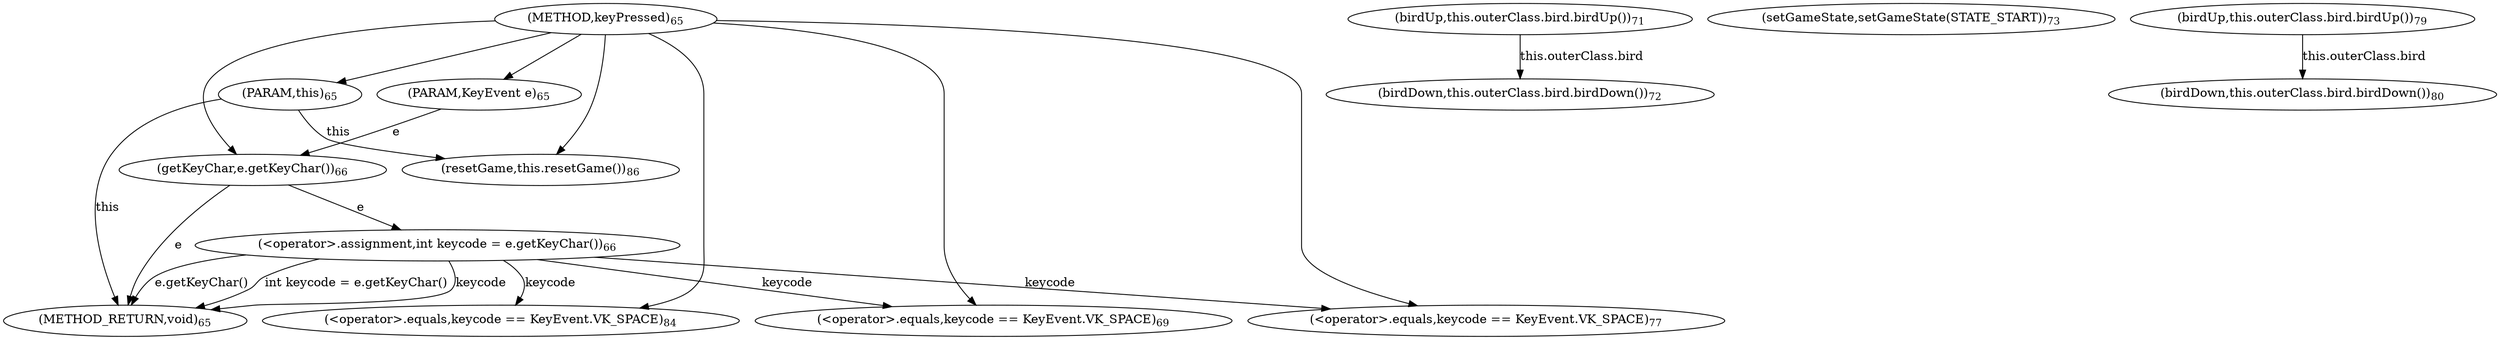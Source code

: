 digraph "keyPressed" {  
"687" [label = <(METHOD,keyPressed)<SUB>65</SUB>> ]
"777" [label = <(METHOD_RETURN,void)<SUB>65</SUB>> ]
"38" [label = <(PARAM,this)<SUB>65</SUB>> ]
"688" [label = <(PARAM,KeyEvent e)<SUB>65</SUB>> ]
"691" [label = <(&lt;operator&gt;.assignment,int keycode = e.getKeyChar())<SUB>66</SUB>> ]
"691" [label = <(&lt;operator&gt;.assignment,int keycode = e.getKeyChar())<SUB>66</SUB>> ]
"691" [label = <(&lt;operator&gt;.assignment,int keycode = e.getKeyChar())<SUB>66</SUB>> ]
"693" [label = <(getKeyChar,e.getKeyChar())<SUB>66</SUB>> ]
"709" [label = <(&lt;operator&gt;.equals,keycode == KeyEvent.VK_SPACE)<SUB>69</SUB>> ]
"741" [label = <(&lt;operator&gt;.equals,keycode == KeyEvent.VK_SPACE)<SUB>77</SUB>> ]
"767" [label = <(&lt;operator&gt;.equals,keycode == KeyEvent.VK_SPACE)<SUB>84</SUB>> ]
"709" [label = <(&lt;operator&gt;.equals,keycode == KeyEvent.VK_SPACE)<SUB>69</SUB>> ]
"709" [label = <(&lt;operator&gt;.equals,keycode == KeyEvent.VK_SPACE)<SUB>69</SUB>> ]
"715" [label = <(birdUp,this.outerClass.bird.birdUp())<SUB>71</SUB>> ]
"721" [label = <(birdDown,this.outerClass.bird.birdDown())<SUB>72</SUB>> ]
"727" [label = <(setGameState,setGameState(STATE_START))<SUB>73</SUB>> ]
"741" [label = <(&lt;operator&gt;.equals,keycode == KeyEvent.VK_SPACE)<SUB>77</SUB>> ]
"741" [label = <(&lt;operator&gt;.equals,keycode == KeyEvent.VK_SPACE)<SUB>77</SUB>> ]
"747" [label = <(birdUp,this.outerClass.bird.birdUp())<SUB>79</SUB>> ]
"753" [label = <(birdDown,this.outerClass.bird.birdDown())<SUB>80</SUB>> ]
"767" [label = <(&lt;operator&gt;.equals,keycode == KeyEvent.VK_SPACE)<SUB>84</SUB>> ]
"767" [label = <(&lt;operator&gt;.equals,keycode == KeyEvent.VK_SPACE)<SUB>84</SUB>> ]
"773" [label = <(resetGame,this.resetGame())<SUB>86</SUB>> ]
"715" [label = <(birdUp,this.outerClass.bird.birdUp())<SUB>71</SUB>> ]
"721" [label = <(birdDown,this.outerClass.bird.birdDown())<SUB>72</SUB>> ]
"727" [label = <(setGameState,setGameState(STATE_START))<SUB>73</SUB>> ]
"747" [label = <(birdUp,this.outerClass.bird.birdUp())<SUB>79</SUB>> ]
"753" [label = <(birdDown,this.outerClass.bird.birdDown())<SUB>80</SUB>> ]
"773" [label = <(resetGame,this.resetGame())<SUB>86</SUB>> ]
  "38" -> "777"  [ label = "this"] 
  "691" -> "777"  [ label = "keycode"] 
  "693" -> "777"  [ label = "e"] 
  "691" -> "777"  [ label = "e.getKeyChar()"] 
  "691" -> "777"  [ label = "int keycode = e.getKeyChar()"] 
  "687" -> "38" 
  "687" -> "688" 
  "693" -> "691"  [ label = "e"] 
  "688" -> "693"  [ label = "e"] 
  "687" -> "693" 
  "691" -> "709"  [ label = "keycode"] 
  "687" -> "709" 
  "691" -> "741"  [ label = "keycode"] 
  "687" -> "741" 
  "691" -> "767"  [ label = "keycode"] 
  "687" -> "767" 
  "715" -> "721"  [ label = "this.outerClass.bird"] 
  "747" -> "753"  [ label = "this.outerClass.bird"] 
  "38" -> "773"  [ label = "this"] 
  "687" -> "773" 
}
